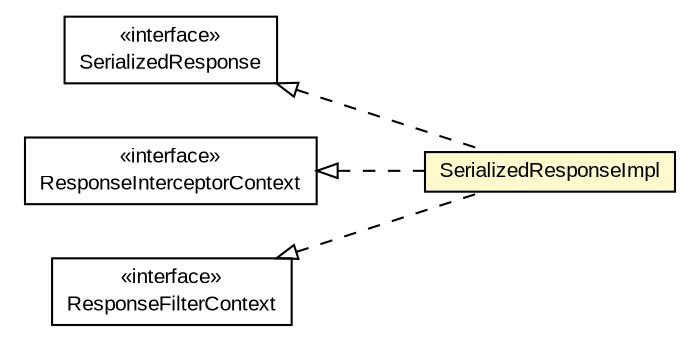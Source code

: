 #!/usr/local/bin/dot
#
# Class diagram 
# Generated by UMLGraph version R5_6-24-gf6e263 (http://www.umlgraph.org/)
#

digraph G {
	edge [fontname="arial",fontsize=10,labelfontname="arial",labelfontsize=10];
	node [fontname="arial",fontsize=10,shape=plaintext];
	nodesep=0.25;
	ranksep=0.5;
	rankdir=LR;
	// io.reinert.requestor.SerializedResponseImpl
	c11489 [label=<<table title="io.reinert.requestor.SerializedResponseImpl" border="0" cellborder="1" cellspacing="0" cellpadding="2" port="p" bgcolor="lemonChiffon" href="./SerializedResponseImpl.html">
		<tr><td><table border="0" cellspacing="0" cellpadding="1">
<tr><td align="center" balign="center"> SerializedResponseImpl </td></tr>
		</table></td></tr>
		</table>>, URL="./SerializedResponseImpl.html", fontname="arial", fontcolor="black", fontsize=10.0];
	// io.reinert.requestor.SerializedResponse
	c11490 [label=<<table title="io.reinert.requestor.SerializedResponse" border="0" cellborder="1" cellspacing="0" cellpadding="2" port="p" href="./SerializedResponse.html">
		<tr><td><table border="0" cellspacing="0" cellpadding="1">
<tr><td align="center" balign="center"> &#171;interface&#187; </td></tr>
<tr><td align="center" balign="center"> SerializedResponse </td></tr>
		</table></td></tr>
		</table>>, URL="./SerializedResponse.html", fontname="arial", fontcolor="black", fontsize=10.0];
	// io.reinert.requestor.ResponseInterceptorContext
	c11495 [label=<<table title="io.reinert.requestor.ResponseInterceptorContext" border="0" cellborder="1" cellspacing="0" cellpadding="2" port="p" href="./ResponseInterceptorContext.html">
		<tr><td><table border="0" cellspacing="0" cellpadding="1">
<tr><td align="center" balign="center"> &#171;interface&#187; </td></tr>
<tr><td align="center" balign="center"> ResponseInterceptorContext </td></tr>
		</table></td></tr>
		</table>>, URL="./ResponseInterceptorContext.html", fontname="arial", fontcolor="black", fontsize=10.0];
	// io.reinert.requestor.ResponseFilterContext
	c11498 [label=<<table title="io.reinert.requestor.ResponseFilterContext" border="0" cellborder="1" cellspacing="0" cellpadding="2" port="p" href="./ResponseFilterContext.html">
		<tr><td><table border="0" cellspacing="0" cellpadding="1">
<tr><td align="center" balign="center"> &#171;interface&#187; </td></tr>
<tr><td align="center" balign="center"> ResponseFilterContext </td></tr>
		</table></td></tr>
		</table>>, URL="./ResponseFilterContext.html", fontname="arial", fontcolor="black", fontsize=10.0];
	//io.reinert.requestor.SerializedResponseImpl implements io.reinert.requestor.SerializedResponse
	c11490:p -> c11489:p [dir=back,arrowtail=empty,style=dashed];
	//io.reinert.requestor.SerializedResponseImpl implements io.reinert.requestor.ResponseFilterContext
	c11498:p -> c11489:p [dir=back,arrowtail=empty,style=dashed];
	//io.reinert.requestor.SerializedResponseImpl implements io.reinert.requestor.ResponseInterceptorContext
	c11495:p -> c11489:p [dir=back,arrowtail=empty,style=dashed];
}

